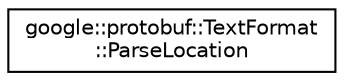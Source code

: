 digraph "类继承关系图"
{
 // LATEX_PDF_SIZE
  edge [fontname="Helvetica",fontsize="10",labelfontname="Helvetica",labelfontsize="10"];
  node [fontname="Helvetica",fontsize="10",shape=record];
  rankdir="LR";
  Node0 [label="google::protobuf::TextFormat\l::ParseLocation",height=0.2,width=0.4,color="black", fillcolor="white", style="filled",URL="$structgoogle_1_1protobuf_1_1TextFormat_1_1ParseLocation.html",tooltip=" "];
}
